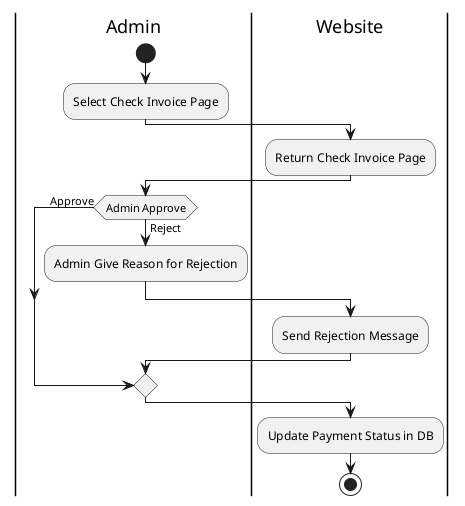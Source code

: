 @startuml
|Admin|
start
:Select Check Invoice Page;
|Website|
:Return Check Invoice Page;
|Admin|
    if (Admin Approve) is (Approve) then
|Website|
    else (Reject)
|Admin|
    :Admin Give Reason for Rejection;
|Website|
    :Send Rejection Message;
endif
:Update Payment Status in DB;
stop
@enduml